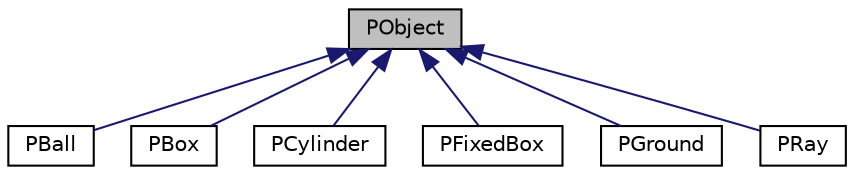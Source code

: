 digraph "PObject"
{
 // INTERACTIVE_SVG=YES
  edge [fontname="Helvetica",fontsize="10",labelfontname="Helvetica",labelfontsize="10"];
  node [fontname="Helvetica",fontsize="10",shape=record];
  Node1 [label="PObject",height=0.2,width=0.4,color="black", fillcolor="grey75", style="filled", fontcolor="black"];
  Node1 -> Node2 [dir="back",color="midnightblue",fontsize="10",style="solid",fontname="Helvetica"];
  Node2 [label="PBall",height=0.2,width=0.4,color="black", fillcolor="white", style="filled",URL="$d5/d9b/class_p_ball.html"];
  Node1 -> Node3 [dir="back",color="midnightblue",fontsize="10",style="solid",fontname="Helvetica"];
  Node3 [label="PBox",height=0.2,width=0.4,color="black", fillcolor="white", style="filled",URL="$db/d7a/class_p_box.html"];
  Node1 -> Node4 [dir="back",color="midnightblue",fontsize="10",style="solid",fontname="Helvetica"];
  Node4 [label="PCylinder",height=0.2,width=0.4,color="black", fillcolor="white", style="filled",URL="$db/de1/class_p_cylinder.html"];
  Node1 -> Node5 [dir="back",color="midnightblue",fontsize="10",style="solid",fontname="Helvetica"];
  Node5 [label="PFixedBox",height=0.2,width=0.4,color="black", fillcolor="white", style="filled",URL="$d6/d5f/class_p_fixed_box.html"];
  Node1 -> Node6 [dir="back",color="midnightblue",fontsize="10",style="solid",fontname="Helvetica"];
  Node6 [label="PGround",height=0.2,width=0.4,color="black", fillcolor="white", style="filled",URL="$da/d63/class_p_ground.html"];
  Node1 -> Node7 [dir="back",color="midnightblue",fontsize="10",style="solid",fontname="Helvetica"];
  Node7 [label="PRay",height=0.2,width=0.4,color="black", fillcolor="white", style="filled",URL="$d5/d77/class_p_ray.html"];
}
